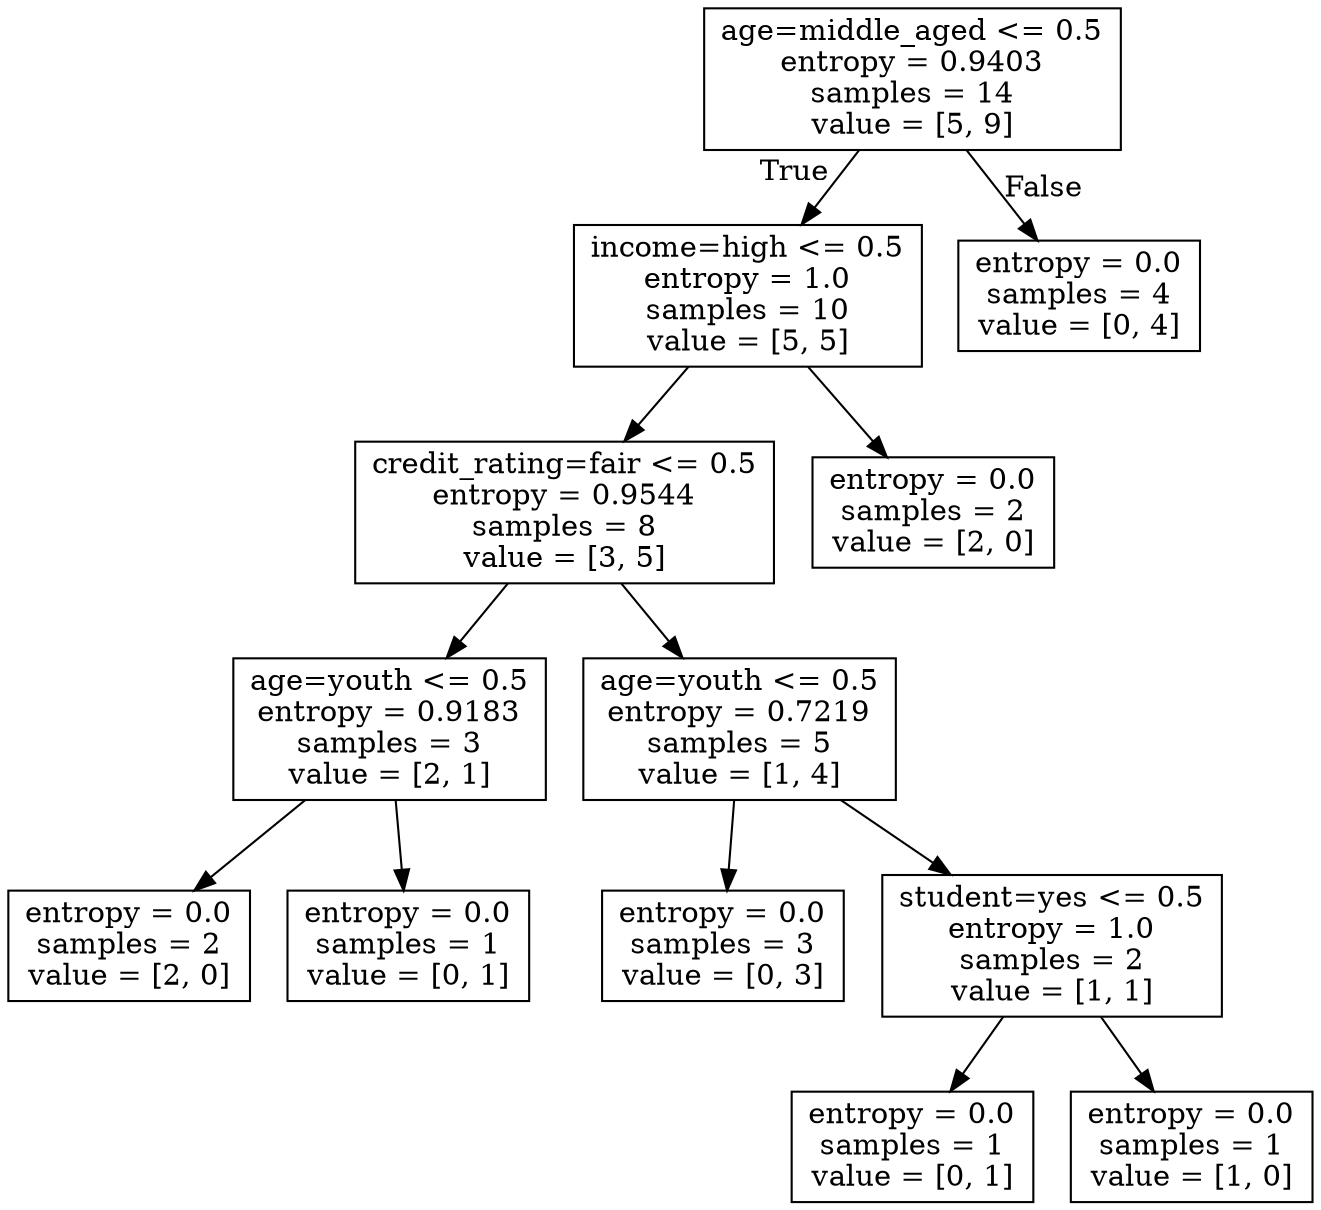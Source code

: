 digraph Tree {
node [shape=box] ;
0 [label="age=middle_aged <= 0.5\nentropy = 0.9403\nsamples = 14\nvalue = [5, 9]"] ;
1 [label="income=high <= 0.5\nentropy = 1.0\nsamples = 10\nvalue = [5, 5]"] ;
0 -> 1 [labeldistance=2.5, labelangle=45, headlabel="True"] ;
2 [label="credit_rating=fair <= 0.5\nentropy = 0.9544\nsamples = 8\nvalue = [3, 5]"] ;
1 -> 2 ;
3 [label="age=youth <= 0.5\nentropy = 0.9183\nsamples = 3\nvalue = [2, 1]"] ;
2 -> 3 ;
4 [label="entropy = 0.0\nsamples = 2\nvalue = [2, 0]"] ;
3 -> 4 ;
5 [label="entropy = 0.0\nsamples = 1\nvalue = [0, 1]"] ;
3 -> 5 ;
6 [label="age=youth <= 0.5\nentropy = 0.7219\nsamples = 5\nvalue = [1, 4]"] ;
2 -> 6 ;
7 [label="entropy = 0.0\nsamples = 3\nvalue = [0, 3]"] ;
6 -> 7 ;
8 [label="student=yes <= 0.5\nentropy = 1.0\nsamples = 2\nvalue = [1, 1]"] ;
6 -> 8 ;
9 [label="entropy = 0.0\nsamples = 1\nvalue = [0, 1]"] ;
8 -> 9 ;
10 [label="entropy = 0.0\nsamples = 1\nvalue = [1, 0]"] ;
8 -> 10 ;
11 [label="entropy = 0.0\nsamples = 2\nvalue = [2, 0]"] ;
1 -> 11 ;
12 [label="entropy = 0.0\nsamples = 4\nvalue = [0, 4]"] ;
0 -> 12 [labeldistance=2.5, labelangle=-45, headlabel="False"] ;
}